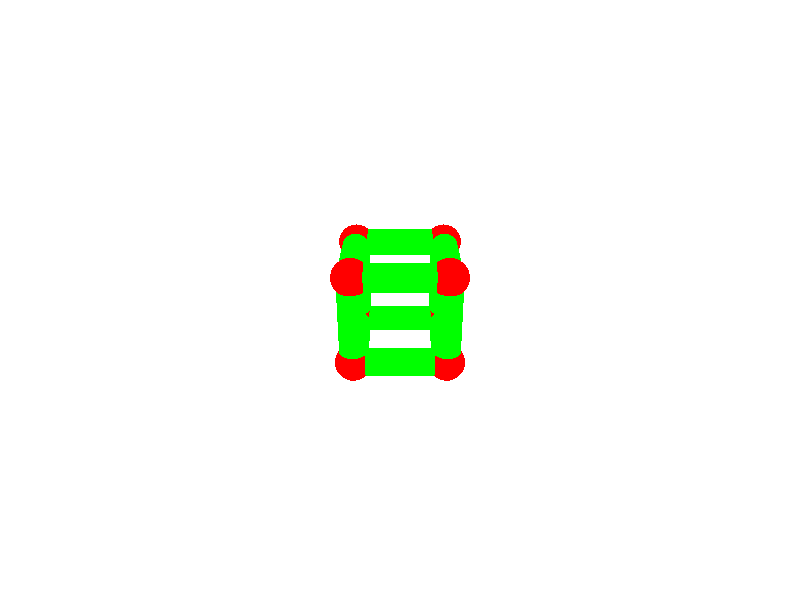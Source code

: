 // Libraries containing color, texture, vector operations#include "colors.inc"#include "shapes.inc"#include "math.inc"                                     light_source {<1000,0, 0>color White}  light_source {<0,1000, -1000>color White} // Set a color of the background (sky)//Scenario definitioncamera {location <0,3,-6> look_at <0,0,0>}background{color White}light_source{<1000,1000,-1000> color White}#declare a=1;//Definition of cube's verticessphere{<a/2,  a/2,  a/2> 0.2 pigment{color Red}}sphere{<-a/2,  -a/2,  -a/2> 0.2 pigment{color Red}}sphere{<-a/2,  a/2,  a/2> 0.2 pigment{color Red}}sphere{<a/2,  -a/2,  a/2> 0.2 pigment{color Red}}sphere{<a/2,  a/2,  -a/2> 0.2 pigment{color Red}}sphere{<-a/2,  -a/2,  a/2> 0.2 pigment{color Red}}sphere{<-a/2,  a/2,  -a/2> 0.2 pigment{color Red}}sphere{<a/2,  -a/2,  -a/2> 0.2 pigment{color Red}}//Definition of cube's edgescylinder {<-a/2, a/2, -a/2> , <-a/2,  a/2,  a/2> 0.15 pigment{color Green}} cylinder {<-a/2, a/2,  a/2> , <a/2,  a/2,  a/2> 0.15 pigment{color Green}} cylinder {< a/2, a/2,  a/2> , <a/2,  a/2,  -a/2> 0.15 pigment{color Green}} cylinder {< a/2, a/2, -a/2> , <-a/2,  a/2,  -a/2> 0.15 pigment{color Green}} cylinder {<-a/2, -a/2,-a/2> , <-a/2,  -a/2,  a/2> 0.15 pigment{color Green}} cylinder {<-a/2, -a/2, a/2> , <a/2,  -a/2,  a/2> 0.15 pigment{color Green}} cylinder {< a/2, -a/2, a/2> , <a/2,  -a/2,  -a/2> 0.15 pigment{color Green}} cylinder {< a/2, -a/2,-a/2> , <-a/2,  -a/2, -a/2> 0.15 pigment{color Green}} 
cylinder {< a/2,  a/2,  a/2> , <a/2,  -a/2,  a/2> 0.15 pigment{color Green}} cylinder {< a/2,  a/2, -a/2> , <a/2,  -a/2,  -a/2> 0.15 pigment{color Green}} cylinder {<-a/2,  a/2, -a/2> , <-a/2,  -a/2,  -a/2> 0.15 pigment{color Green}} cylinder {<-a/2,  a/2,  a/2> , <-a/2,  -a/2,  a/2> 0.15 pigment{color Green}}